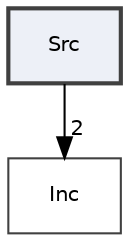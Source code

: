 digraph "Src"
{
 // LATEX_PDF_SIZE
  edge [fontname="Helvetica",fontsize="10",labelfontname="Helvetica",labelfontsize="10"];
  node [fontname="Helvetica",fontsize="10",shape=record];
  compound=true
  dir_413f4e031a85da0d68269c6fd2f76e1c [shape=box, label="Src", style="filled,bold,", fillcolor="#edf0f7", color="grey25", URL="dir_413f4e031a85da0d68269c6fd2f76e1c.html"];
  dir_f93dfce691d792349f1c14ede440e2e6 [shape=box, label="Inc", style="", fillcolor="#edf0f7", color="grey25", URL="dir_f93dfce691d792349f1c14ede440e2e6.html"];
  dir_413f4e031a85da0d68269c6fd2f76e1c->dir_f93dfce691d792349f1c14ede440e2e6 [headlabel="2", labeldistance=1.5 headhref="dir_000001_000000.html"];
}
